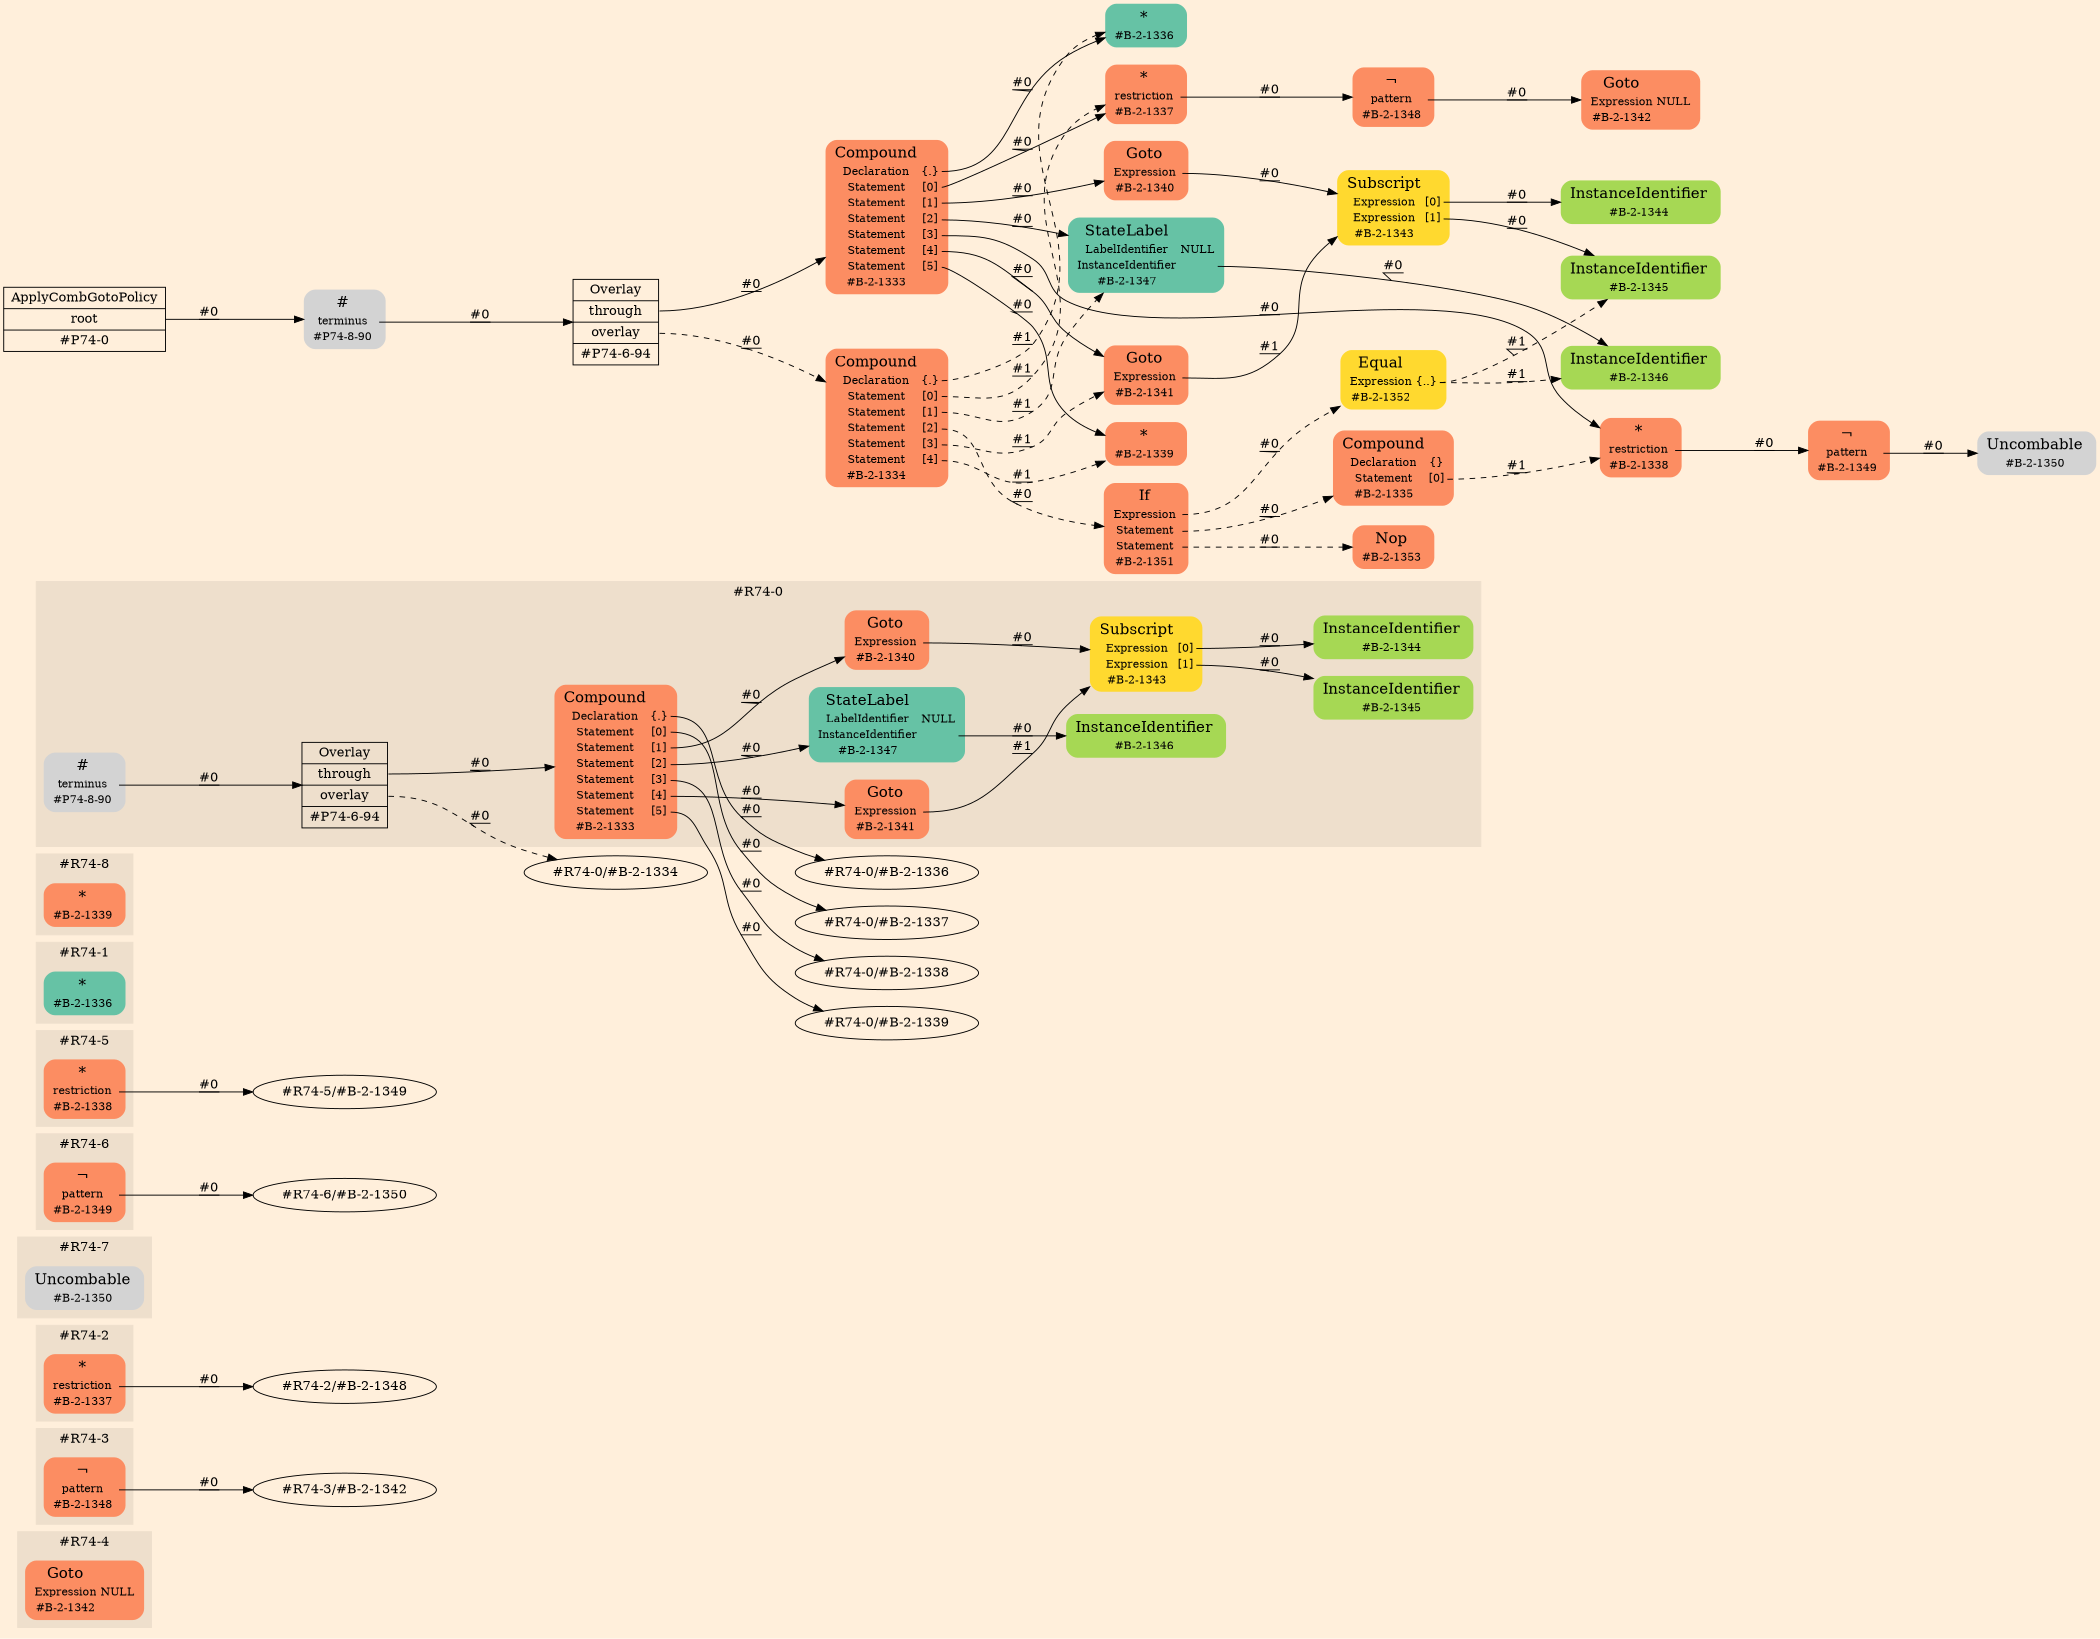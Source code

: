 digraph Inferno {
graph [
rankdir = "LR"
ranksep = 1.0
size = "14,20"
bgcolor = antiquewhite1
color = black
fontcolor = black
];
node [
];
subgraph "cluster#R74-4" {
label = "#R74-4"
style = "filled"
color = antiquewhite2
"#R74-4/#B-2-1342" [
shape = "plaintext"
fillcolor = "/set28/2"
label = <<TABLE BORDER="0" CELLBORDER="0" CELLSPACING="0">
 <TR>
  <TD><FONT POINT-SIZE="16.0">Goto</FONT></TD>
  <TD></TD>
 </TR>
 <TR>
  <TD>Expression</TD>
  <TD PORT="port0">NULL</TD>
 </TR>
 <TR>
  <TD>#B-2-1342</TD>
  <TD PORT="port1"></TD>
 </TR>
</TABLE>>
style = "rounded,filled"
fontsize = "12"
];
}
subgraph "cluster#R74-3" {
label = "#R74-3"
style = "filled"
color = antiquewhite2
"#R74-3/#B-2-1348" [
shape = "plaintext"
fillcolor = "/set28/2"
label = <<TABLE BORDER="0" CELLBORDER="0" CELLSPACING="0">
 <TR>
  <TD><FONT POINT-SIZE="16.0">¬</FONT></TD>
  <TD></TD>
 </TR>
 <TR>
  <TD>pattern</TD>
  <TD PORT="port0"></TD>
 </TR>
 <TR>
  <TD>#B-2-1348</TD>
  <TD PORT="port1"></TD>
 </TR>
</TABLE>>
style = "rounded,filled"
fontsize = "12"
];
}
"#R74-3/#B-2-1348":port0 -> "#R74-3/#B-2-1342" [style="solid"
label = "#0"
decorate = true
color = black
fontcolor = black
];
subgraph "cluster#R74-2" {
label = "#R74-2"
style = "filled"
color = antiquewhite2
"#R74-2/#B-2-1337" [
shape = "plaintext"
fillcolor = "/set28/2"
label = <<TABLE BORDER="0" CELLBORDER="0" CELLSPACING="0">
 <TR>
  <TD><FONT POINT-SIZE="16.0">*</FONT></TD>
  <TD></TD>
 </TR>
 <TR>
  <TD>restriction</TD>
  <TD PORT="port0"></TD>
 </TR>
 <TR>
  <TD>#B-2-1337</TD>
  <TD PORT="port1"></TD>
 </TR>
</TABLE>>
style = "rounded,filled"
fontsize = "12"
];
}
"#R74-2/#B-2-1337":port0 -> "#R74-2/#B-2-1348" [style="solid"
label = "#0"
decorate = true
color = black
fontcolor = black
];
subgraph "cluster#R74-7" {
label = "#R74-7"
style = "filled"
color = antiquewhite2
"#R74-7/#B-2-1350" [
shape = "plaintext"
label = <<TABLE BORDER="0" CELLBORDER="0" CELLSPACING="0">
 <TR>
  <TD><FONT POINT-SIZE="16.0">Uncombable</FONT></TD>
  <TD></TD>
 </TR>
 <TR>
  <TD>#B-2-1350</TD>
  <TD PORT="port0"></TD>
 </TR>
</TABLE>>
style = "rounded,filled"
fontsize = "12"
];
}
subgraph "cluster#R74-6" {
label = "#R74-6"
style = "filled"
color = antiquewhite2
"#R74-6/#B-2-1349" [
shape = "plaintext"
fillcolor = "/set28/2"
label = <<TABLE BORDER="0" CELLBORDER="0" CELLSPACING="0">
 <TR>
  <TD><FONT POINT-SIZE="16.0">¬</FONT></TD>
  <TD></TD>
 </TR>
 <TR>
  <TD>pattern</TD>
  <TD PORT="port0"></TD>
 </TR>
 <TR>
  <TD>#B-2-1349</TD>
  <TD PORT="port1"></TD>
 </TR>
</TABLE>>
style = "rounded,filled"
fontsize = "12"
];
}
"#R74-6/#B-2-1349":port0 -> "#R74-6/#B-2-1350" [style="solid"
label = "#0"
decorate = true
color = black
fontcolor = black
];
subgraph "cluster#R74-5" {
label = "#R74-5"
style = "filled"
color = antiquewhite2
"#R74-5/#B-2-1338" [
shape = "plaintext"
fillcolor = "/set28/2"
label = <<TABLE BORDER="0" CELLBORDER="0" CELLSPACING="0">
 <TR>
  <TD><FONT POINT-SIZE="16.0">*</FONT></TD>
  <TD></TD>
 </TR>
 <TR>
  <TD>restriction</TD>
  <TD PORT="port0"></TD>
 </TR>
 <TR>
  <TD>#B-2-1338</TD>
  <TD PORT="port1"></TD>
 </TR>
</TABLE>>
style = "rounded,filled"
fontsize = "12"
];
}
"#R74-5/#B-2-1338":port0 -> "#R74-5/#B-2-1349" [style="solid"
label = "#0"
decorate = true
color = black
fontcolor = black
];
subgraph "cluster#R74-1" {
label = "#R74-1"
style = "filled"
color = antiquewhite2
"#R74-1/#B-2-1336" [
shape = "plaintext"
fillcolor = "/set28/1"
label = <<TABLE BORDER="0" CELLBORDER="0" CELLSPACING="0">
 <TR>
  <TD><FONT POINT-SIZE="16.0">*</FONT></TD>
  <TD></TD>
 </TR>
 <TR>
  <TD>#B-2-1336</TD>
  <TD PORT="port0"></TD>
 </TR>
</TABLE>>
style = "rounded,filled"
fontsize = "12"
];
}
subgraph "cluster#R74-8" {
label = "#R74-8"
style = "filled"
color = antiquewhite2
"#R74-8/#B-2-1339" [
shape = "plaintext"
fillcolor = "/set28/2"
label = <<TABLE BORDER="0" CELLBORDER="0" CELLSPACING="0">
 <TR>
  <TD><FONT POINT-SIZE="16.0">*</FONT></TD>
  <TD></TD>
 </TR>
 <TR>
  <TD>#B-2-1339</TD>
  <TD PORT="port0"></TD>
 </TR>
</TABLE>>
style = "rounded,filled"
fontsize = "12"
];
}
subgraph "cluster#R74-0" {
label = "#R74-0"
style = "filled"
color = antiquewhite2
"#R74-0/#B-2-1346" [
shape = "plaintext"
fillcolor = "/set28/5"
label = <<TABLE BORDER="0" CELLBORDER="0" CELLSPACING="0">
 <TR>
  <TD><FONT POINT-SIZE="16.0">InstanceIdentifier</FONT></TD>
  <TD></TD>
 </TR>
 <TR>
  <TD>#B-2-1346</TD>
  <TD PORT="port0"></TD>
 </TR>
</TABLE>>
style = "rounded,filled"
fontsize = "12"
];
"#R74-0/#B-2-1347" [
shape = "plaintext"
fillcolor = "/set28/1"
label = <<TABLE BORDER="0" CELLBORDER="0" CELLSPACING="0">
 <TR>
  <TD><FONT POINT-SIZE="16.0">StateLabel</FONT></TD>
  <TD></TD>
 </TR>
 <TR>
  <TD>LabelIdentifier</TD>
  <TD PORT="port0">NULL</TD>
 </TR>
 <TR>
  <TD>InstanceIdentifier</TD>
  <TD PORT="port1"></TD>
 </TR>
 <TR>
  <TD>#B-2-1347</TD>
  <TD PORT="port2"></TD>
 </TR>
</TABLE>>
style = "rounded,filled"
fontsize = "12"
];
"#R74-0/#B-2-1345" [
shape = "plaintext"
fillcolor = "/set28/5"
label = <<TABLE BORDER="0" CELLBORDER="0" CELLSPACING="0">
 <TR>
  <TD><FONT POINT-SIZE="16.0">InstanceIdentifier</FONT></TD>
  <TD></TD>
 </TR>
 <TR>
  <TD>#B-2-1345</TD>
  <TD PORT="port0"></TD>
 </TR>
</TABLE>>
style = "rounded,filled"
fontsize = "12"
];
"#R74-0/#P74-6-94" [
shape = "record"
fillcolor = antiquewhite2
label = "<fixed> Overlay | <port0> through | <port1> overlay | <port2> #P74-6-94"
style = "filled"
fontsize = "14"
color = black
fontcolor = black
];
"#R74-0/#P74-8-90" [
shape = "plaintext"
label = <<TABLE BORDER="0" CELLBORDER="0" CELLSPACING="0">
 <TR>
  <TD><FONT POINT-SIZE="16.0">#</FONT></TD>
  <TD></TD>
 </TR>
 <TR>
  <TD>terminus</TD>
  <TD PORT="port0"></TD>
 </TR>
 <TR>
  <TD>#P74-8-90</TD>
  <TD PORT="port1"></TD>
 </TR>
</TABLE>>
style = "rounded,filled"
fontsize = "12"
];
"#R74-0/#B-2-1333" [
shape = "plaintext"
fillcolor = "/set28/2"
label = <<TABLE BORDER="0" CELLBORDER="0" CELLSPACING="0">
 <TR>
  <TD><FONT POINT-SIZE="16.0">Compound</FONT></TD>
  <TD></TD>
 </TR>
 <TR>
  <TD>Declaration</TD>
  <TD PORT="port0">{.}</TD>
 </TR>
 <TR>
  <TD>Statement</TD>
  <TD PORT="port1">[0]</TD>
 </TR>
 <TR>
  <TD>Statement</TD>
  <TD PORT="port2">[1]</TD>
 </TR>
 <TR>
  <TD>Statement</TD>
  <TD PORT="port3">[2]</TD>
 </TR>
 <TR>
  <TD>Statement</TD>
  <TD PORT="port4">[3]</TD>
 </TR>
 <TR>
  <TD>Statement</TD>
  <TD PORT="port5">[4]</TD>
 </TR>
 <TR>
  <TD>Statement</TD>
  <TD PORT="port6">[5]</TD>
 </TR>
 <TR>
  <TD>#B-2-1333</TD>
  <TD PORT="port7"></TD>
 </TR>
</TABLE>>
style = "rounded,filled"
fontsize = "12"
];
"#R74-0/#B-2-1340" [
shape = "plaintext"
fillcolor = "/set28/2"
label = <<TABLE BORDER="0" CELLBORDER="0" CELLSPACING="0">
 <TR>
  <TD><FONT POINT-SIZE="16.0">Goto</FONT></TD>
  <TD></TD>
 </TR>
 <TR>
  <TD>Expression</TD>
  <TD PORT="port0"></TD>
 </TR>
 <TR>
  <TD>#B-2-1340</TD>
  <TD PORT="port1"></TD>
 </TR>
</TABLE>>
style = "rounded,filled"
fontsize = "12"
];
"#R74-0/#B-2-1341" [
shape = "plaintext"
fillcolor = "/set28/2"
label = <<TABLE BORDER="0" CELLBORDER="0" CELLSPACING="0">
 <TR>
  <TD><FONT POINT-SIZE="16.0">Goto</FONT></TD>
  <TD></TD>
 </TR>
 <TR>
  <TD>Expression</TD>
  <TD PORT="port0"></TD>
 </TR>
 <TR>
  <TD>#B-2-1341</TD>
  <TD PORT="port1"></TD>
 </TR>
</TABLE>>
style = "rounded,filled"
fontsize = "12"
];
"#R74-0/#B-2-1343" [
shape = "plaintext"
fillcolor = "/set28/6"
label = <<TABLE BORDER="0" CELLBORDER="0" CELLSPACING="0">
 <TR>
  <TD><FONT POINT-SIZE="16.0">Subscript</FONT></TD>
  <TD></TD>
 </TR>
 <TR>
  <TD>Expression</TD>
  <TD PORT="port0">[0]</TD>
 </TR>
 <TR>
  <TD>Expression</TD>
  <TD PORT="port1">[1]</TD>
 </TR>
 <TR>
  <TD>#B-2-1343</TD>
  <TD PORT="port2"></TD>
 </TR>
</TABLE>>
style = "rounded,filled"
fontsize = "12"
];
"#R74-0/#B-2-1344" [
shape = "plaintext"
fillcolor = "/set28/5"
label = <<TABLE BORDER="0" CELLBORDER="0" CELLSPACING="0">
 <TR>
  <TD><FONT POINT-SIZE="16.0">InstanceIdentifier</FONT></TD>
  <TD></TD>
 </TR>
 <TR>
  <TD>#B-2-1344</TD>
  <TD PORT="port0"></TD>
 </TR>
</TABLE>>
style = "rounded,filled"
fontsize = "12"
];
}
"#R74-0/#B-2-1347":port1 -> "#R74-0/#B-2-1346" [style="solid"
label = "#0"
decorate = true
color = black
fontcolor = black
];
"#R74-0/#P74-6-94":port0 -> "#R74-0/#B-2-1333" [style="solid"
label = "#0"
decorate = true
color = black
fontcolor = black
];
"#R74-0/#P74-6-94":port1 -> "#R74-0/#B-2-1334" [style="dashed"
label = "#0"
decorate = true
color = black
fontcolor = black
];
"#R74-0/#P74-8-90":port0 -> "#R74-0/#P74-6-94" [style="solid"
label = "#0"
decorate = true
color = black
fontcolor = black
];
"#R74-0/#B-2-1333":port0 -> "#R74-0/#B-2-1336" [style="solid"
label = "#0"
decorate = true
color = black
fontcolor = black
];
"#R74-0/#B-2-1333":port1 -> "#R74-0/#B-2-1337" [style="solid"
label = "#0"
decorate = true
color = black
fontcolor = black
];
"#R74-0/#B-2-1333":port2 -> "#R74-0/#B-2-1340" [style="solid"
label = "#0"
decorate = true
color = black
fontcolor = black
];
"#R74-0/#B-2-1333":port3 -> "#R74-0/#B-2-1347" [style="solid"
label = "#0"
decorate = true
color = black
fontcolor = black
];
"#R74-0/#B-2-1333":port4 -> "#R74-0/#B-2-1338" [style="solid"
label = "#0"
decorate = true
color = black
fontcolor = black
];
"#R74-0/#B-2-1333":port5 -> "#R74-0/#B-2-1341" [style="solid"
label = "#0"
decorate = true
color = black
fontcolor = black
];
"#R74-0/#B-2-1333":port6 -> "#R74-0/#B-2-1339" [style="solid"
label = "#0"
decorate = true
color = black
fontcolor = black
];
"#R74-0/#B-2-1340":port0 -> "#R74-0/#B-2-1343" [style="solid"
label = "#0"
decorate = true
color = black
fontcolor = black
];
"#R74-0/#B-2-1341":port0 -> "#R74-0/#B-2-1343" [style="solid"
label = "#1"
decorate = true
color = black
fontcolor = black
];
"#R74-0/#B-2-1343":port0 -> "#R74-0/#B-2-1344" [style="solid"
label = "#0"
decorate = true
color = black
fontcolor = black
];
"#R74-0/#B-2-1343":port1 -> "#R74-0/#B-2-1345" [style="solid"
label = "#0"
decorate = true
color = black
fontcolor = black
];
"CR#P74-0" [
shape = "record"
fillcolor = antiquewhite1
label = "<fixed> ApplyCombGotoPolicy | <port0> root | <port1> #P74-0"
style = "filled"
fontsize = "14"
color = black
fontcolor = black
];
"#P74-8-90" [
shape = "plaintext"
label = <<TABLE BORDER="0" CELLBORDER="0" CELLSPACING="0">
 <TR>
  <TD><FONT POINT-SIZE="16.0">#</FONT></TD>
  <TD></TD>
 </TR>
 <TR>
  <TD>terminus</TD>
  <TD PORT="port0"></TD>
 </TR>
 <TR>
  <TD>#P74-8-90</TD>
  <TD PORT="port1"></TD>
 </TR>
</TABLE>>
style = "rounded,filled"
fontsize = "12"
];
"#P74-6-94" [
shape = "record"
fillcolor = antiquewhite1
label = "<fixed> Overlay | <port0> through | <port1> overlay | <port2> #P74-6-94"
style = "filled"
fontsize = "14"
color = black
fontcolor = black
];
"#B-2-1333" [
shape = "plaintext"
fillcolor = "/set28/2"
label = <<TABLE BORDER="0" CELLBORDER="0" CELLSPACING="0">
 <TR>
  <TD><FONT POINT-SIZE="16.0">Compound</FONT></TD>
  <TD></TD>
 </TR>
 <TR>
  <TD>Declaration</TD>
  <TD PORT="port0">{.}</TD>
 </TR>
 <TR>
  <TD>Statement</TD>
  <TD PORT="port1">[0]</TD>
 </TR>
 <TR>
  <TD>Statement</TD>
  <TD PORT="port2">[1]</TD>
 </TR>
 <TR>
  <TD>Statement</TD>
  <TD PORT="port3">[2]</TD>
 </TR>
 <TR>
  <TD>Statement</TD>
  <TD PORT="port4">[3]</TD>
 </TR>
 <TR>
  <TD>Statement</TD>
  <TD PORT="port5">[4]</TD>
 </TR>
 <TR>
  <TD>Statement</TD>
  <TD PORT="port6">[5]</TD>
 </TR>
 <TR>
  <TD>#B-2-1333</TD>
  <TD PORT="port7"></TD>
 </TR>
</TABLE>>
style = "rounded,filled"
fontsize = "12"
];
"#B-2-1336" [
shape = "plaintext"
fillcolor = "/set28/1"
label = <<TABLE BORDER="0" CELLBORDER="0" CELLSPACING="0">
 <TR>
  <TD><FONT POINT-SIZE="16.0">*</FONT></TD>
  <TD></TD>
 </TR>
 <TR>
  <TD>#B-2-1336</TD>
  <TD PORT="port0"></TD>
 </TR>
</TABLE>>
style = "rounded,filled"
fontsize = "12"
];
"#B-2-1337" [
shape = "plaintext"
fillcolor = "/set28/2"
label = <<TABLE BORDER="0" CELLBORDER="0" CELLSPACING="0">
 <TR>
  <TD><FONT POINT-SIZE="16.0">*</FONT></TD>
  <TD></TD>
 </TR>
 <TR>
  <TD>restriction</TD>
  <TD PORT="port0"></TD>
 </TR>
 <TR>
  <TD>#B-2-1337</TD>
  <TD PORT="port1"></TD>
 </TR>
</TABLE>>
style = "rounded,filled"
fontsize = "12"
];
"#B-2-1348" [
shape = "plaintext"
fillcolor = "/set28/2"
label = <<TABLE BORDER="0" CELLBORDER="0" CELLSPACING="0">
 <TR>
  <TD><FONT POINT-SIZE="16.0">¬</FONT></TD>
  <TD></TD>
 </TR>
 <TR>
  <TD>pattern</TD>
  <TD PORT="port0"></TD>
 </TR>
 <TR>
  <TD>#B-2-1348</TD>
  <TD PORT="port1"></TD>
 </TR>
</TABLE>>
style = "rounded,filled"
fontsize = "12"
];
"#B-2-1342" [
shape = "plaintext"
fillcolor = "/set28/2"
label = <<TABLE BORDER="0" CELLBORDER="0" CELLSPACING="0">
 <TR>
  <TD><FONT POINT-SIZE="16.0">Goto</FONT></TD>
  <TD></TD>
 </TR>
 <TR>
  <TD>Expression</TD>
  <TD PORT="port0">NULL</TD>
 </TR>
 <TR>
  <TD>#B-2-1342</TD>
  <TD PORT="port1"></TD>
 </TR>
</TABLE>>
style = "rounded,filled"
fontsize = "12"
];
"#B-2-1340" [
shape = "plaintext"
fillcolor = "/set28/2"
label = <<TABLE BORDER="0" CELLBORDER="0" CELLSPACING="0">
 <TR>
  <TD><FONT POINT-SIZE="16.0">Goto</FONT></TD>
  <TD></TD>
 </TR>
 <TR>
  <TD>Expression</TD>
  <TD PORT="port0"></TD>
 </TR>
 <TR>
  <TD>#B-2-1340</TD>
  <TD PORT="port1"></TD>
 </TR>
</TABLE>>
style = "rounded,filled"
fontsize = "12"
];
"#B-2-1343" [
shape = "plaintext"
fillcolor = "/set28/6"
label = <<TABLE BORDER="0" CELLBORDER="0" CELLSPACING="0">
 <TR>
  <TD><FONT POINT-SIZE="16.0">Subscript</FONT></TD>
  <TD></TD>
 </TR>
 <TR>
  <TD>Expression</TD>
  <TD PORT="port0">[0]</TD>
 </TR>
 <TR>
  <TD>Expression</TD>
  <TD PORT="port1">[1]</TD>
 </TR>
 <TR>
  <TD>#B-2-1343</TD>
  <TD PORT="port2"></TD>
 </TR>
</TABLE>>
style = "rounded,filled"
fontsize = "12"
];
"#B-2-1344" [
shape = "plaintext"
fillcolor = "/set28/5"
label = <<TABLE BORDER="0" CELLBORDER="0" CELLSPACING="0">
 <TR>
  <TD><FONT POINT-SIZE="16.0">InstanceIdentifier</FONT></TD>
  <TD></TD>
 </TR>
 <TR>
  <TD>#B-2-1344</TD>
  <TD PORT="port0"></TD>
 </TR>
</TABLE>>
style = "rounded,filled"
fontsize = "12"
];
"#B-2-1345" [
shape = "plaintext"
fillcolor = "/set28/5"
label = <<TABLE BORDER="0" CELLBORDER="0" CELLSPACING="0">
 <TR>
  <TD><FONT POINT-SIZE="16.0">InstanceIdentifier</FONT></TD>
  <TD></TD>
 </TR>
 <TR>
  <TD>#B-2-1345</TD>
  <TD PORT="port0"></TD>
 </TR>
</TABLE>>
style = "rounded,filled"
fontsize = "12"
];
"#B-2-1347" [
shape = "plaintext"
fillcolor = "/set28/1"
label = <<TABLE BORDER="0" CELLBORDER="0" CELLSPACING="0">
 <TR>
  <TD><FONT POINT-SIZE="16.0">StateLabel</FONT></TD>
  <TD></TD>
 </TR>
 <TR>
  <TD>LabelIdentifier</TD>
  <TD PORT="port0">NULL</TD>
 </TR>
 <TR>
  <TD>InstanceIdentifier</TD>
  <TD PORT="port1"></TD>
 </TR>
 <TR>
  <TD>#B-2-1347</TD>
  <TD PORT="port2"></TD>
 </TR>
</TABLE>>
style = "rounded,filled"
fontsize = "12"
];
"#B-2-1346" [
shape = "plaintext"
fillcolor = "/set28/5"
label = <<TABLE BORDER="0" CELLBORDER="0" CELLSPACING="0">
 <TR>
  <TD><FONT POINT-SIZE="16.0">InstanceIdentifier</FONT></TD>
  <TD></TD>
 </TR>
 <TR>
  <TD>#B-2-1346</TD>
  <TD PORT="port0"></TD>
 </TR>
</TABLE>>
style = "rounded,filled"
fontsize = "12"
];
"#B-2-1338" [
shape = "plaintext"
fillcolor = "/set28/2"
label = <<TABLE BORDER="0" CELLBORDER="0" CELLSPACING="0">
 <TR>
  <TD><FONT POINT-SIZE="16.0">*</FONT></TD>
  <TD></TD>
 </TR>
 <TR>
  <TD>restriction</TD>
  <TD PORT="port0"></TD>
 </TR>
 <TR>
  <TD>#B-2-1338</TD>
  <TD PORT="port1"></TD>
 </TR>
</TABLE>>
style = "rounded,filled"
fontsize = "12"
];
"#B-2-1349" [
shape = "plaintext"
fillcolor = "/set28/2"
label = <<TABLE BORDER="0" CELLBORDER="0" CELLSPACING="0">
 <TR>
  <TD><FONT POINT-SIZE="16.0">¬</FONT></TD>
  <TD></TD>
 </TR>
 <TR>
  <TD>pattern</TD>
  <TD PORT="port0"></TD>
 </TR>
 <TR>
  <TD>#B-2-1349</TD>
  <TD PORT="port1"></TD>
 </TR>
</TABLE>>
style = "rounded,filled"
fontsize = "12"
];
"#B-2-1350" [
shape = "plaintext"
label = <<TABLE BORDER="0" CELLBORDER="0" CELLSPACING="0">
 <TR>
  <TD><FONT POINT-SIZE="16.0">Uncombable</FONT></TD>
  <TD></TD>
 </TR>
 <TR>
  <TD>#B-2-1350</TD>
  <TD PORT="port0"></TD>
 </TR>
</TABLE>>
style = "rounded,filled"
fontsize = "12"
];
"#B-2-1341" [
shape = "plaintext"
fillcolor = "/set28/2"
label = <<TABLE BORDER="0" CELLBORDER="0" CELLSPACING="0">
 <TR>
  <TD><FONT POINT-SIZE="16.0">Goto</FONT></TD>
  <TD></TD>
 </TR>
 <TR>
  <TD>Expression</TD>
  <TD PORT="port0"></TD>
 </TR>
 <TR>
  <TD>#B-2-1341</TD>
  <TD PORT="port1"></TD>
 </TR>
</TABLE>>
style = "rounded,filled"
fontsize = "12"
];
"#B-2-1339" [
shape = "plaintext"
fillcolor = "/set28/2"
label = <<TABLE BORDER="0" CELLBORDER="0" CELLSPACING="0">
 <TR>
  <TD><FONT POINT-SIZE="16.0">*</FONT></TD>
  <TD></TD>
 </TR>
 <TR>
  <TD>#B-2-1339</TD>
  <TD PORT="port0"></TD>
 </TR>
</TABLE>>
style = "rounded,filled"
fontsize = "12"
];
"#B-2-1334" [
shape = "plaintext"
fillcolor = "/set28/2"
label = <<TABLE BORDER="0" CELLBORDER="0" CELLSPACING="0">
 <TR>
  <TD><FONT POINT-SIZE="16.0">Compound</FONT></TD>
  <TD></TD>
 </TR>
 <TR>
  <TD>Declaration</TD>
  <TD PORT="port0">{.}</TD>
 </TR>
 <TR>
  <TD>Statement</TD>
  <TD PORT="port1">[0]</TD>
 </TR>
 <TR>
  <TD>Statement</TD>
  <TD PORT="port2">[1]</TD>
 </TR>
 <TR>
  <TD>Statement</TD>
  <TD PORT="port3">[2]</TD>
 </TR>
 <TR>
  <TD>Statement</TD>
  <TD PORT="port4">[3]</TD>
 </TR>
 <TR>
  <TD>Statement</TD>
  <TD PORT="port5">[4]</TD>
 </TR>
 <TR>
  <TD>#B-2-1334</TD>
  <TD PORT="port6"></TD>
 </TR>
</TABLE>>
style = "rounded,filled"
fontsize = "12"
];
"#B-2-1351" [
shape = "plaintext"
fillcolor = "/set28/2"
label = <<TABLE BORDER="0" CELLBORDER="0" CELLSPACING="0">
 <TR>
  <TD><FONT POINT-SIZE="16.0">If</FONT></TD>
  <TD></TD>
 </TR>
 <TR>
  <TD>Expression</TD>
  <TD PORT="port0"></TD>
 </TR>
 <TR>
  <TD>Statement</TD>
  <TD PORT="port1"></TD>
 </TR>
 <TR>
  <TD>Statement</TD>
  <TD PORT="port2"></TD>
 </TR>
 <TR>
  <TD>#B-2-1351</TD>
  <TD PORT="port3"></TD>
 </TR>
</TABLE>>
style = "rounded,filled"
fontsize = "12"
];
"#B-2-1352" [
shape = "plaintext"
fillcolor = "/set28/6"
label = <<TABLE BORDER="0" CELLBORDER="0" CELLSPACING="0">
 <TR>
  <TD><FONT POINT-SIZE="16.0">Equal</FONT></TD>
  <TD></TD>
 </TR>
 <TR>
  <TD>Expression</TD>
  <TD PORT="port0">{..}</TD>
 </TR>
 <TR>
  <TD>#B-2-1352</TD>
  <TD PORT="port1"></TD>
 </TR>
</TABLE>>
style = "rounded,filled"
fontsize = "12"
];
"#B-2-1335" [
shape = "plaintext"
fillcolor = "/set28/2"
label = <<TABLE BORDER="0" CELLBORDER="0" CELLSPACING="0">
 <TR>
  <TD><FONT POINT-SIZE="16.0">Compound</FONT></TD>
  <TD></TD>
 </TR>
 <TR>
  <TD>Declaration</TD>
  <TD PORT="port0">{}</TD>
 </TR>
 <TR>
  <TD>Statement</TD>
  <TD PORT="port1">[0]</TD>
 </TR>
 <TR>
  <TD>#B-2-1335</TD>
  <TD PORT="port2"></TD>
 </TR>
</TABLE>>
style = "rounded,filled"
fontsize = "12"
];
"#B-2-1353" [
shape = "plaintext"
fillcolor = "/set28/2"
label = <<TABLE BORDER="0" CELLBORDER="0" CELLSPACING="0">
 <TR>
  <TD><FONT POINT-SIZE="16.0">Nop</FONT></TD>
  <TD></TD>
 </TR>
 <TR>
  <TD>#B-2-1353</TD>
  <TD PORT="port0"></TD>
 </TR>
</TABLE>>
style = "rounded,filled"
fontsize = "12"
];
"CR#P74-0":port0 -> "#P74-8-90" [style="solid"
label = "#0"
decorate = true
color = black
fontcolor = black
];
"#P74-8-90":port0 -> "#P74-6-94" [style="solid"
label = "#0"
decorate = true
color = black
fontcolor = black
];
"#P74-6-94":port0 -> "#B-2-1333" [style="solid"
label = "#0"
decorate = true
color = black
fontcolor = black
];
"#P74-6-94":port1 -> "#B-2-1334" [style="dashed"
label = "#0"
decorate = true
color = black
fontcolor = black
];
"#B-2-1333":port0 -> "#B-2-1336" [style="solid"
label = "#0"
decorate = true
color = black
fontcolor = black
];
"#B-2-1333":port1 -> "#B-2-1337" [style="solid"
label = "#0"
decorate = true
color = black
fontcolor = black
];
"#B-2-1333":port2 -> "#B-2-1340" [style="solid"
label = "#0"
decorate = true
color = black
fontcolor = black
];
"#B-2-1333":port3 -> "#B-2-1347" [style="solid"
label = "#0"
decorate = true
color = black
fontcolor = black
];
"#B-2-1333":port4 -> "#B-2-1338" [style="solid"
label = "#0"
decorate = true
color = black
fontcolor = black
];
"#B-2-1333":port5 -> "#B-2-1341" [style="solid"
label = "#0"
decorate = true
color = black
fontcolor = black
];
"#B-2-1333":port6 -> "#B-2-1339" [style="solid"
label = "#0"
decorate = true
color = black
fontcolor = black
];
"#B-2-1337":port0 -> "#B-2-1348" [style="solid"
label = "#0"
decorate = true
color = black
fontcolor = black
];
"#B-2-1348":port0 -> "#B-2-1342" [style="solid"
label = "#0"
decorate = true
color = black
fontcolor = black
];
"#B-2-1340":port0 -> "#B-2-1343" [style="solid"
label = "#0"
decorate = true
color = black
fontcolor = black
];
"#B-2-1343":port0 -> "#B-2-1344" [style="solid"
label = "#0"
decorate = true
color = black
fontcolor = black
];
"#B-2-1343":port1 -> "#B-2-1345" [style="solid"
label = "#0"
decorate = true
color = black
fontcolor = black
];
"#B-2-1347":port1 -> "#B-2-1346" [style="solid"
label = "#0"
decorate = true
color = black
fontcolor = black
];
"#B-2-1338":port0 -> "#B-2-1349" [style="solid"
label = "#0"
decorate = true
color = black
fontcolor = black
];
"#B-2-1349":port0 -> "#B-2-1350" [style="solid"
label = "#0"
decorate = true
color = black
fontcolor = black
];
"#B-2-1341":port0 -> "#B-2-1343" [style="solid"
label = "#1"
decorate = true
color = black
fontcolor = black
];
"#B-2-1334":port0 -> "#B-2-1336" [style="dashed"
label = "#1"
decorate = true
color = black
fontcolor = black
];
"#B-2-1334":port1 -> "#B-2-1337" [style="dashed"
label = "#1"
decorate = true
color = black
fontcolor = black
];
"#B-2-1334":port2 -> "#B-2-1347" [style="dashed"
label = "#1"
decorate = true
color = black
fontcolor = black
];
"#B-2-1334":port3 -> "#B-2-1351" [style="dashed"
label = "#0"
decorate = true
color = black
fontcolor = black
];
"#B-2-1334":port4 -> "#B-2-1341" [style="dashed"
label = "#1"
decorate = true
color = black
fontcolor = black
];
"#B-2-1334":port5 -> "#B-2-1339" [style="dashed"
label = "#1"
decorate = true
color = black
fontcolor = black
];
"#B-2-1351":port0 -> "#B-2-1352" [style="dashed"
label = "#0"
decorate = true
color = black
fontcolor = black
];
"#B-2-1351":port1 -> "#B-2-1335" [style="dashed"
label = "#0"
decorate = true
color = black
fontcolor = black
];
"#B-2-1351":port2 -> "#B-2-1353" [style="dashed"
label = "#0"
decorate = true
color = black
fontcolor = black
];
"#B-2-1352":port0 -> "#B-2-1345" [style="dashed"
label = "#1"
decorate = true
color = black
fontcolor = black
];
"#B-2-1352":port0 -> "#B-2-1346" [style="dashed"
label = "#1"
decorate = true
color = black
fontcolor = black
];
"#B-2-1335":port1 -> "#B-2-1338" [style="dashed"
label = "#1"
decorate = true
color = black
fontcolor = black
];
}
